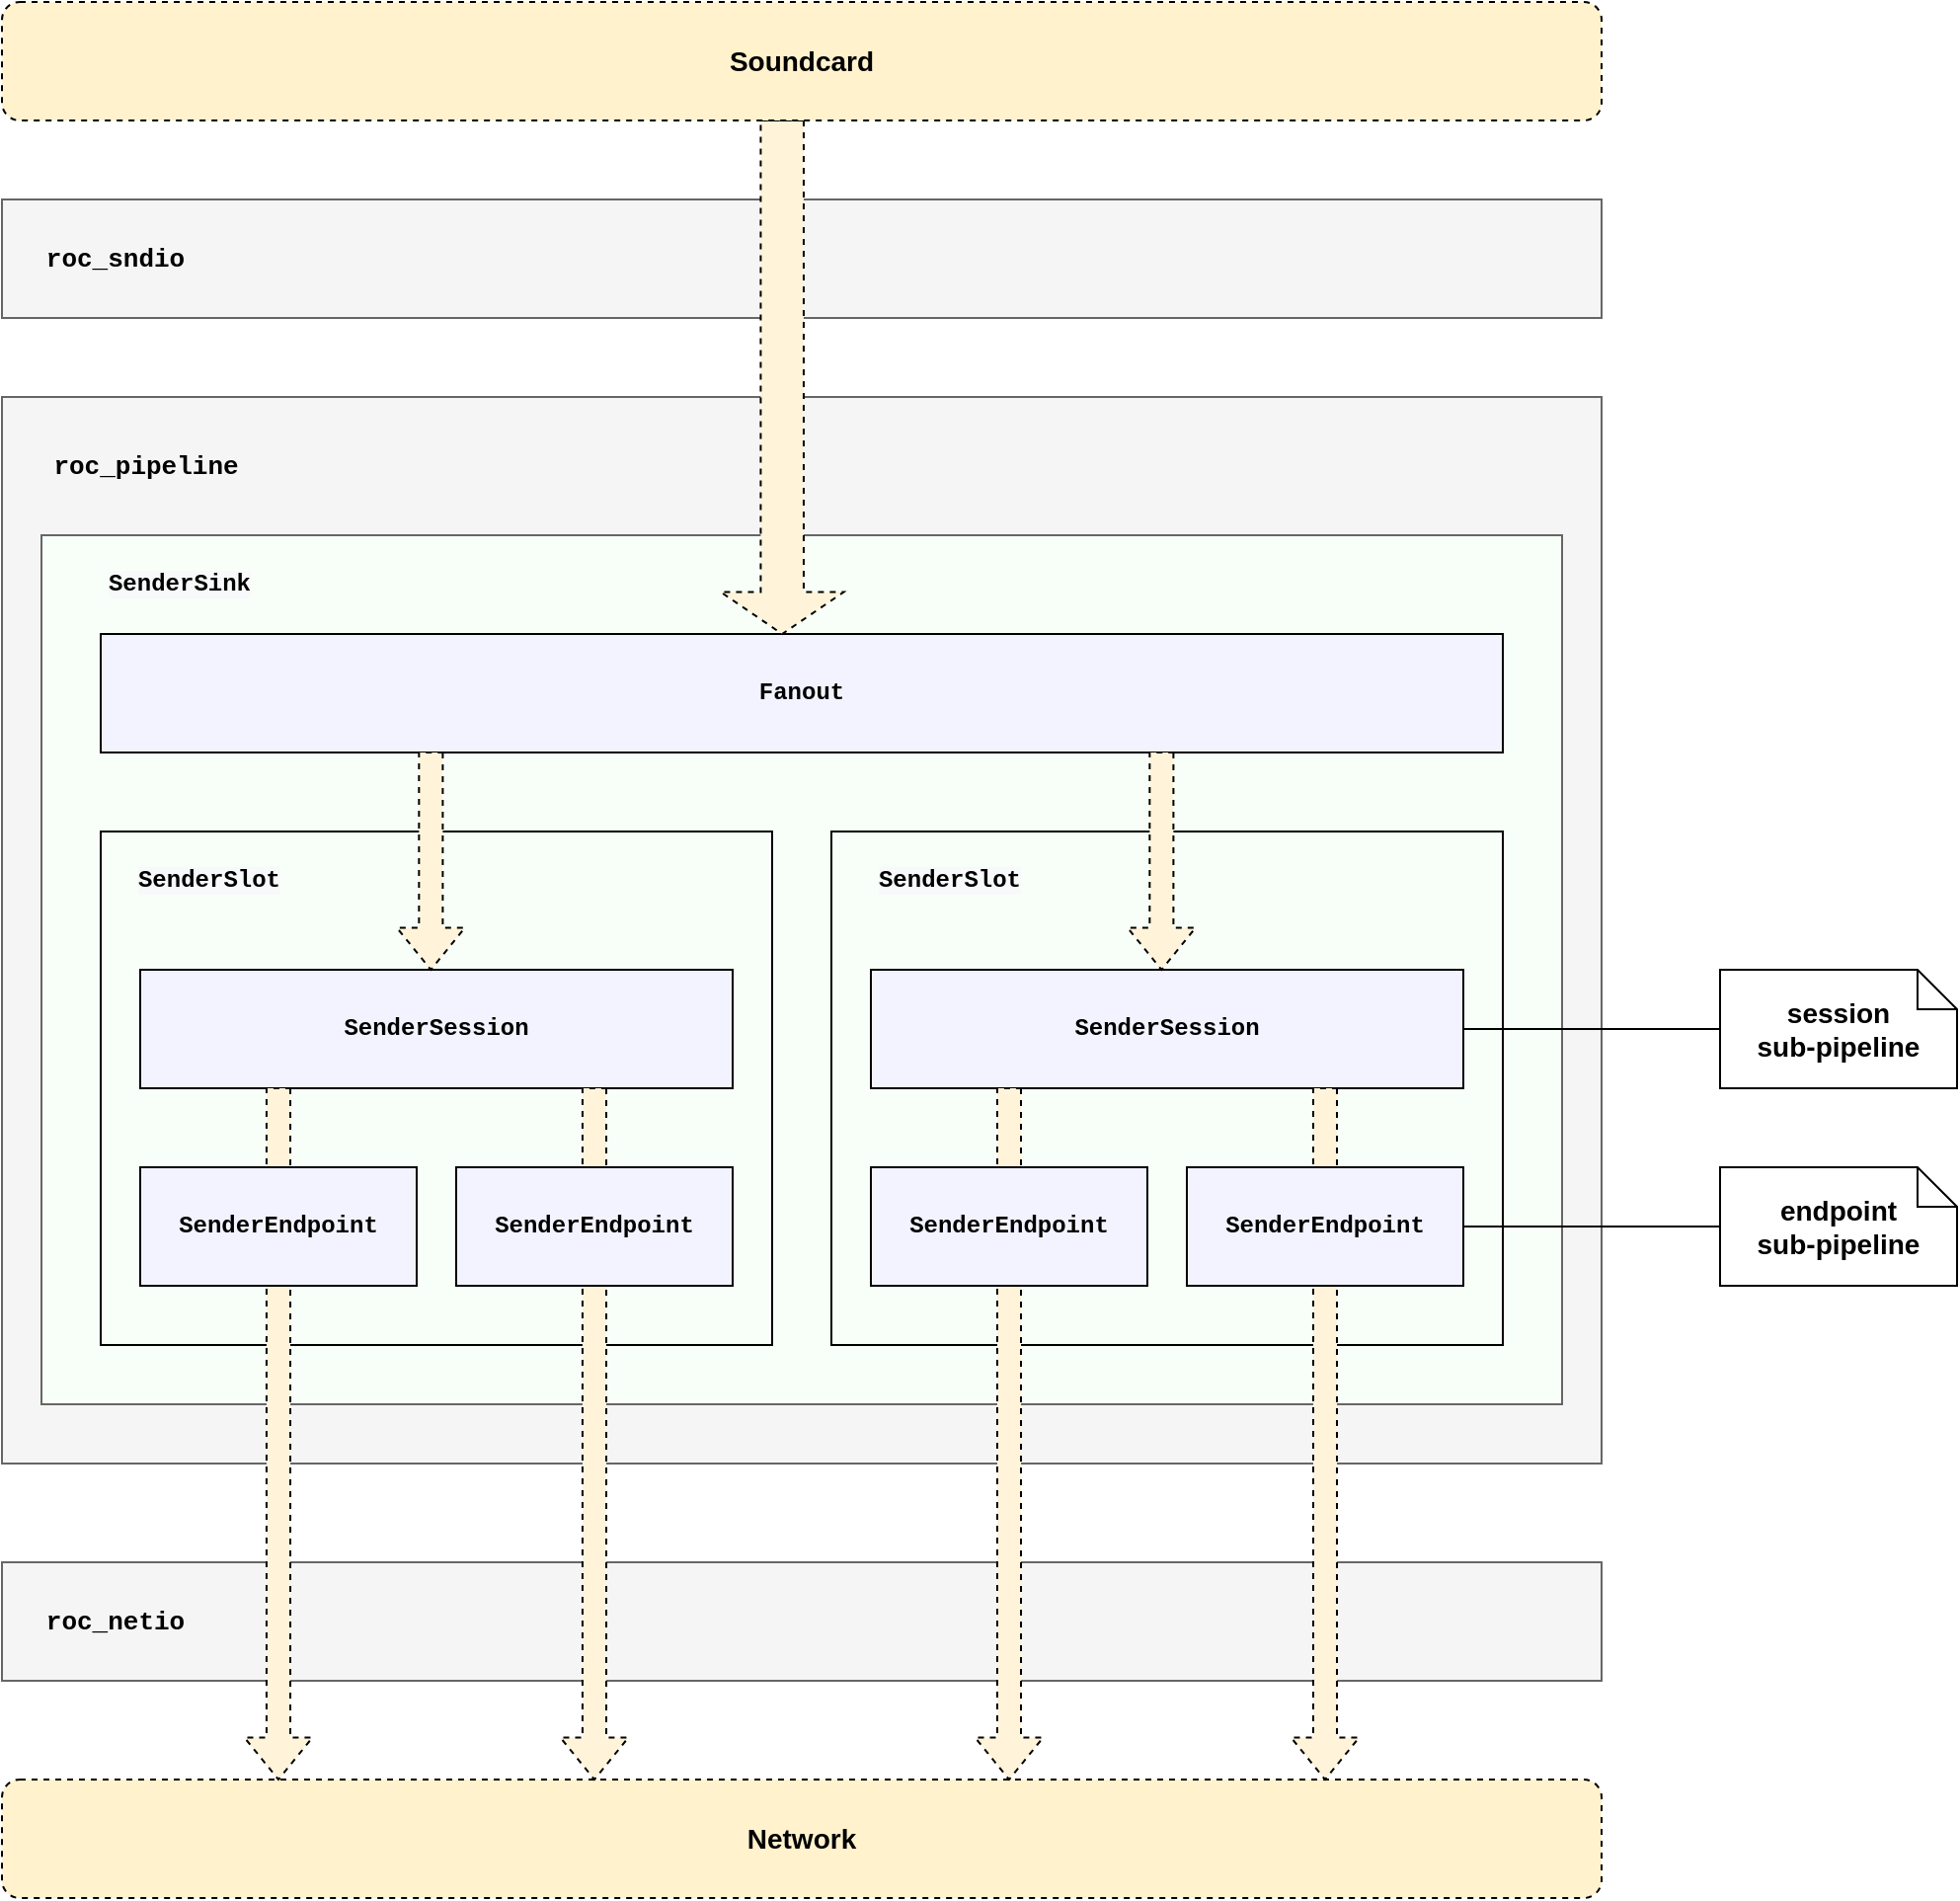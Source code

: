 <mxfile version="20.3.0" type="device"><diagram id="GnCJzlZZmMQ8N2FQ50St" name="Page-1"><mxGraphModel dx="1258" dy="1872" grid="1" gridSize="10" guides="1" tooltips="1" connect="1" arrows="1" fold="1" page="1" pageScale="1" pageWidth="850" pageHeight="1100" math="0" shadow="0"><root><mxCell id="0"/><mxCell id="1" parent="0"/><mxCell id="8oXmPNCVa_g7yiAIkOPW-67" value="" style="rounded=0;whiteSpace=wrap;html=1;fontFamily=Courier New;fillColor=#f5f5f5;fontColor=#333333;strokeColor=#666666;fontStyle=1;fontSize=16;" parent="1" vertex="1"><mxGeometry x="30" y="700" width="810" height="60" as="geometry"/></mxCell><mxCell id="8oXmPNCVa_g7yiAIkOPW-62" value="" style="rounded=0;whiteSpace=wrap;html=1;fontFamily=Courier New;fillColor=#f5f5f5;fontColor=#333333;strokeColor=#666666;fontStyle=1;fontSize=16;" parent="1" vertex="1"><mxGeometry x="30" y="10" width="810" height="60" as="geometry"/></mxCell><mxCell id="8oXmPNCVa_g7yiAIkOPW-68" value="roc_netio" style="rounded=0;whiteSpace=wrap;html=1;fontFamily=Courier New;fillColor=#f5f5f5;fontColor=#333333;strokeColor=#666666;fontStyle=1;fontSize=12;" parent="1" vertex="1"><mxGeometry x="30" y="110" width="810" height="540" as="geometry"/></mxCell><mxCell id="8oXmPNCVa_g7yiAIkOPW-6" value="" style="rounded=0;whiteSpace=wrap;html=1;fontFamily=Courier New;fillColor=#F8FFF9;fontColor=#333333;strokeColor=#666666;" parent="1" vertex="1"><mxGeometry x="50" y="180" width="770" height="440" as="geometry"/></mxCell><mxCell id="8oXmPNCVa_g7yiAIkOPW-16" value="&lt;span style=&quot;color: rgb(0, 0, 0); font-family: &amp;quot;Courier New&amp;quot;; font-size: 12px; font-style: normal; font-variant-ligatures: normal; font-variant-caps: normal; letter-spacing: normal; orphans: 2; text-align: center; text-indent: 0px; text-transform: none; widows: 2; word-spacing: 0px; -webkit-text-stroke-width: 0px; background-color: rgb(248, 249, 250); text-decoration-thickness: initial; text-decoration-style: initial; text-decoration-color: initial; float: none; display: inline !important;&quot;&gt;SenderSink&lt;/span&gt;" style="text;html=1;strokeColor=none;fillColor=none;align=center;verticalAlign=middle;whiteSpace=wrap;rounded=0;fontFamily=Courier New;fontStyle=1" parent="1" vertex="1"><mxGeometry x="80" y="190" width="80" height="30" as="geometry"/></mxCell><mxCell id="8oXmPNCVa_g7yiAIkOPW-17" value="Fanout" style="rounded=0;whiteSpace=wrap;html=1;fontFamily=Courier New;fillColor=#F3F3FF;fontStyle=1" parent="1" vertex="1"><mxGeometry x="80" y="230" width="710" height="60" as="geometry"/></mxCell><mxCell id="8oXmPNCVa_g7yiAIkOPW-58" value="" style="html=1;shadow=0;dashed=1;align=center;verticalAlign=middle;shape=mxgraph.arrows2.arrow;dy=0.65;dx=21.21;direction=south;notch=0;fontFamily=Helvetica;fontSize=14;fillColor=#fff4d9;" parent="1" vertex="1"><mxGeometry x="394" y="-30" width="62.19" height="260" as="geometry"/></mxCell><mxCell id="8oXmPNCVa_g7yiAIkOPW-60" value="Network" style="rounded=1;whiteSpace=wrap;html=1;fontFamily=Helvetica;fontSize=14;fillColor=#fff2cc;fontStyle=1;strokeColor=#000000;dashed=1;" parent="1" vertex="1"><mxGeometry x="30" y="810" width="810" height="60" as="geometry"/></mxCell><mxCell id="8oXmPNCVa_g7yiAIkOPW-61" value="Soundcard" style="rounded=1;whiteSpace=wrap;html=1;fontFamily=Helvetica;fontSize=14;fillColor=#fff2cc;fontStyle=1;strokeColor=#000000;dashed=1;" parent="1" vertex="1"><mxGeometry x="30" y="-90" width="810" height="60" as="geometry"/></mxCell><mxCell id="8oXmPNCVa_g7yiAIkOPW-70" value="roc_pipeline" style="text;html=1;strokeColor=none;fillColor=none;align=center;verticalAlign=middle;whiteSpace=wrap;rounded=0;fontFamily=Courier New;fontSize=13;fontStyle=1" parent="1" vertex="1"><mxGeometry x="52.81" y="130" width="100" height="30" as="geometry"/></mxCell><mxCell id="8oXmPNCVa_g7yiAIkOPW-76" value="roc_sndio" style="text;html=1;strokeColor=none;fillColor=none;align=center;verticalAlign=middle;whiteSpace=wrap;rounded=0;fontFamily=Courier New;fontSize=13;fontStyle=1" parent="1" vertex="1"><mxGeometry x="50" y="25" width="75" height="30" as="geometry"/></mxCell><mxCell id="8oXmPNCVa_g7yiAIkOPW-81" value="roc_netio" style="text;html=1;strokeColor=none;fillColor=none;align=center;verticalAlign=middle;whiteSpace=wrap;rounded=0;fontFamily=Courier New;fontSize=13;fontStyle=1" parent="1" vertex="1"><mxGeometry x="50" y="715" width="75" height="30" as="geometry"/></mxCell><mxCell id="Uu_4UREXplW7YqH5UQi7-14" value="&lt;span style=&quot;font-size: 14px;&quot;&gt;endpoint&lt;/span&gt;&lt;br style=&quot;font-size: 14px;&quot;&gt;&lt;span style=&quot;font-size: 14px;&quot;&gt;sub-pipeline&lt;/span&gt;" style="shape=note;size=20;whiteSpace=wrap;html=1;fontStyle=1" parent="1" vertex="1"><mxGeometry x="900" y="500" width="120" height="60" as="geometry"/></mxCell><mxCell id="Uu_4UREXplW7YqH5UQi7-22" value="&lt;span style=&quot;font-size: 14px;&quot;&gt;session&lt;/span&gt;&lt;br style=&quot;font-size: 14px;&quot;&gt;&lt;span style=&quot;font-size: 14px;&quot;&gt;sub-pipeline&lt;/span&gt;" style="shape=note;size=20;whiteSpace=wrap;html=1;fontStyle=1" parent="1" vertex="1"><mxGeometry x="900" y="400" width="120" height="60" as="geometry"/></mxCell><mxCell id="xvr8-voLTPE-BqINR8dh-5" value="" style="rounded=0;whiteSpace=wrap;html=1;fillColor=#F8FFF9;" parent="1" vertex="1"><mxGeometry x="80" y="330" width="340" height="260" as="geometry"/></mxCell><mxCell id="xvr8-voLTPE-BqINR8dh-6" value="SenderSession" style="rounded=0;whiteSpace=wrap;html=1;fontFamily=Courier New;fontStyle=1;fillColor=#F3F3FF;" parent="1" vertex="1"><mxGeometry x="100" y="400" width="300" height="60" as="geometry"/></mxCell><mxCell id="xvr8-voLTPE-BqINR8dh-7" value="&lt;span style=&quot;color: rgb(0, 0, 0); font-size: 12px; font-style: normal; font-variant-ligatures: normal; font-variant-caps: normal; letter-spacing: normal; orphans: 2; text-align: center; text-indent: 0px; text-transform: none; widows: 2; word-spacing: 0px; -webkit-text-stroke-width: 0px; background-color: rgb(248, 249, 250); text-decoration-thickness: initial; text-decoration-style: initial; text-decoration-color: initial; float: none; display: inline !important;&quot;&gt;SenderSlot&lt;/span&gt;" style="text;html=1;strokeColor=none;fillColor=none;align=center;verticalAlign=middle;whiteSpace=wrap;rounded=0;fontFamily=Courier New;fontStyle=1" parent="1" vertex="1"><mxGeometry x="90" y="340" width="90" height="30" as="geometry"/></mxCell><mxCell id="xvr8-voLTPE-BqINR8dh-8" value="" style="html=1;shadow=0;dashed=1;align=center;verticalAlign=middle;shape=mxgraph.arrows2.arrow;dy=0.65;dx=21.21;direction=south;notch=0;fontFamily=Helvetica;fontSize=14;fillColor=#fff4d9;gradientColor=none;" parent="1" vertex="1"><mxGeometry x="230" y="290" width="34.37" height="110" as="geometry"/></mxCell><mxCell id="xvr8-voLTPE-BqINR8dh-9" value="" style="html=1;shadow=0;dashed=1;align=center;verticalAlign=middle;shape=mxgraph.arrows2.arrow;dy=0.65;dx=21.21;direction=south;notch=0;fontFamily=Helvetica;fontSize=14;fillColor=#fff4d9;" parent="1" vertex="1"><mxGeometry x="152.81" y="460" width="34.37" height="350" as="geometry"/></mxCell><mxCell id="xvr8-voLTPE-BqINR8dh-10" style="edgeStyle=orthogonalEdgeStyle;rounded=0;orthogonalLoop=1;jettySize=auto;html=1;exitX=0.5;exitY=1;exitDx=0;exitDy=0;" parent="1" source="xvr8-voLTPE-BqINR8dh-12" target="xvr8-voLTPE-BqINR8dh-12" edge="1"><mxGeometry relative="1" as="geometry"/></mxCell><mxCell id="xvr8-voLTPE-BqINR8dh-11" value="" style="html=1;shadow=0;dashed=1;align=center;verticalAlign=middle;shape=mxgraph.arrows2.arrow;dy=0.65;dx=21.21;direction=south;notch=0;fontFamily=Helvetica;fontSize=14;fillColor=#fff4d9;" parent="1" vertex="1"><mxGeometry x="312.81" y="460" width="34.37" height="350" as="geometry"/></mxCell><mxCell id="xvr8-voLTPE-BqINR8dh-12" value="SenderEndpoint" style="rounded=0;whiteSpace=wrap;html=1;fontFamily=Courier New;fontStyle=1;fillColor=#F3F3FF;" parent="1" vertex="1"><mxGeometry x="260" y="500" width="140" height="60" as="geometry"/></mxCell><mxCell id="xvr8-voLTPE-BqINR8dh-13" value="SenderEndpoint" style="rounded=0;whiteSpace=wrap;html=1;fontFamily=Courier New;fontStyle=1;fillColor=#F3F3FF;" parent="1" vertex="1"><mxGeometry x="100" y="500" width="140" height="60" as="geometry"/></mxCell><mxCell id="xvr8-voLTPE-BqINR8dh-14" value="" style="rounded=0;whiteSpace=wrap;html=1;fillColor=#F8FFF9;" parent="1" vertex="1"><mxGeometry x="450" y="330" width="340" height="260" as="geometry"/></mxCell><mxCell id="xvr8-voLTPE-BqINR8dh-15" value="SenderSession" style="rounded=0;whiteSpace=wrap;html=1;fontFamily=Courier New;fontStyle=1;fillColor=#F3F3FF;" parent="1" vertex="1"><mxGeometry x="470" y="400" width="300" height="60" as="geometry"/></mxCell><mxCell id="xvr8-voLTPE-BqINR8dh-16" value="&lt;span style=&quot;color: rgb(0, 0, 0); font-size: 12px; font-style: normal; font-variant-ligatures: normal; font-variant-caps: normal; letter-spacing: normal; orphans: 2; text-align: center; text-indent: 0px; text-transform: none; widows: 2; word-spacing: 0px; -webkit-text-stroke-width: 0px; background-color: rgb(248, 249, 250); text-decoration-thickness: initial; text-decoration-style: initial; text-decoration-color: initial; float: none; display: inline !important;&quot;&gt;SenderSlot&lt;/span&gt;" style="text;html=1;strokeColor=none;fillColor=none;align=center;verticalAlign=middle;whiteSpace=wrap;rounded=0;fontFamily=Courier New;fontStyle=1" parent="1" vertex="1"><mxGeometry x="460" y="340" width="100" height="30" as="geometry"/></mxCell><mxCell id="xvr8-voLTPE-BqINR8dh-17" value="" style="html=1;shadow=0;dashed=1;align=center;verticalAlign=middle;shape=mxgraph.arrows2.arrow;dy=0.65;dx=21.21;direction=south;notch=0;fontFamily=Helvetica;fontSize=14;fillColor=#fff4d9;gradientColor=none;" parent="1" vertex="1"><mxGeometry x="600" y="290" width="34.37" height="110" as="geometry"/></mxCell><mxCell id="xvr8-voLTPE-BqINR8dh-18" value="" style="html=1;shadow=0;dashed=1;align=center;verticalAlign=middle;shape=mxgraph.arrows2.arrow;dy=0.65;dx=21.21;direction=south;notch=0;fontFamily=Helvetica;fontSize=14;fillColor=#fff4d9;" parent="1" vertex="1"><mxGeometry x="522.81" y="460" width="34.37" height="350" as="geometry"/></mxCell><mxCell id="xvr8-voLTPE-BqINR8dh-19" style="edgeStyle=orthogonalEdgeStyle;rounded=0;orthogonalLoop=1;jettySize=auto;html=1;exitX=0.5;exitY=1;exitDx=0;exitDy=0;" parent="1" source="xvr8-voLTPE-BqINR8dh-21" target="xvr8-voLTPE-BqINR8dh-21" edge="1"><mxGeometry relative="1" as="geometry"/></mxCell><mxCell id="xvr8-voLTPE-BqINR8dh-20" value="" style="html=1;shadow=0;dashed=1;align=center;verticalAlign=middle;shape=mxgraph.arrows2.arrow;dy=0.65;dx=21.21;direction=south;notch=0;fontFamily=Helvetica;fontSize=14;fillColor=#fff4d9;" parent="1" vertex="1"><mxGeometry x="682.81" y="460" width="34.37" height="350" as="geometry"/></mxCell><mxCell id="xvr8-voLTPE-BqINR8dh-21" value="SenderEndpoint" style="rounded=0;whiteSpace=wrap;html=1;fontFamily=Courier New;fontStyle=1;fillColor=#F3F3FF;" parent="1" vertex="1"><mxGeometry x="630" y="500" width="140" height="60" as="geometry"/></mxCell><mxCell id="xvr8-voLTPE-BqINR8dh-22" value="SenderEndpoint" style="rounded=0;whiteSpace=wrap;html=1;fontFamily=Courier New;fontStyle=1;fillColor=#F3F3FF;" parent="1" vertex="1"><mxGeometry x="470" y="500" width="140" height="60" as="geometry"/></mxCell><mxCell id="xvr8-voLTPE-BqINR8dh-26" value="" style="endArrow=none;html=1;rounded=0;" parent="1" source="xvr8-voLTPE-BqINR8dh-15" target="Uu_4UREXplW7YqH5UQi7-22" edge="1"><mxGeometry width="50" height="50" relative="1" as="geometry"><mxPoint x="720" y="430" as="sourcePoint"/><mxPoint x="650" y="390" as="targetPoint"/></mxGeometry></mxCell><mxCell id="xvr8-voLTPE-BqINR8dh-27" value="" style="endArrow=none;html=1;rounded=0;" parent="1" source="xvr8-voLTPE-BqINR8dh-21" target="Uu_4UREXplW7YqH5UQi7-14" edge="1"><mxGeometry width="50" height="50" relative="1" as="geometry"><mxPoint x="600" y="440" as="sourcePoint"/><mxPoint x="650" y="390" as="targetPoint"/></mxGeometry></mxCell></root></mxGraphModel></diagram></mxfile>